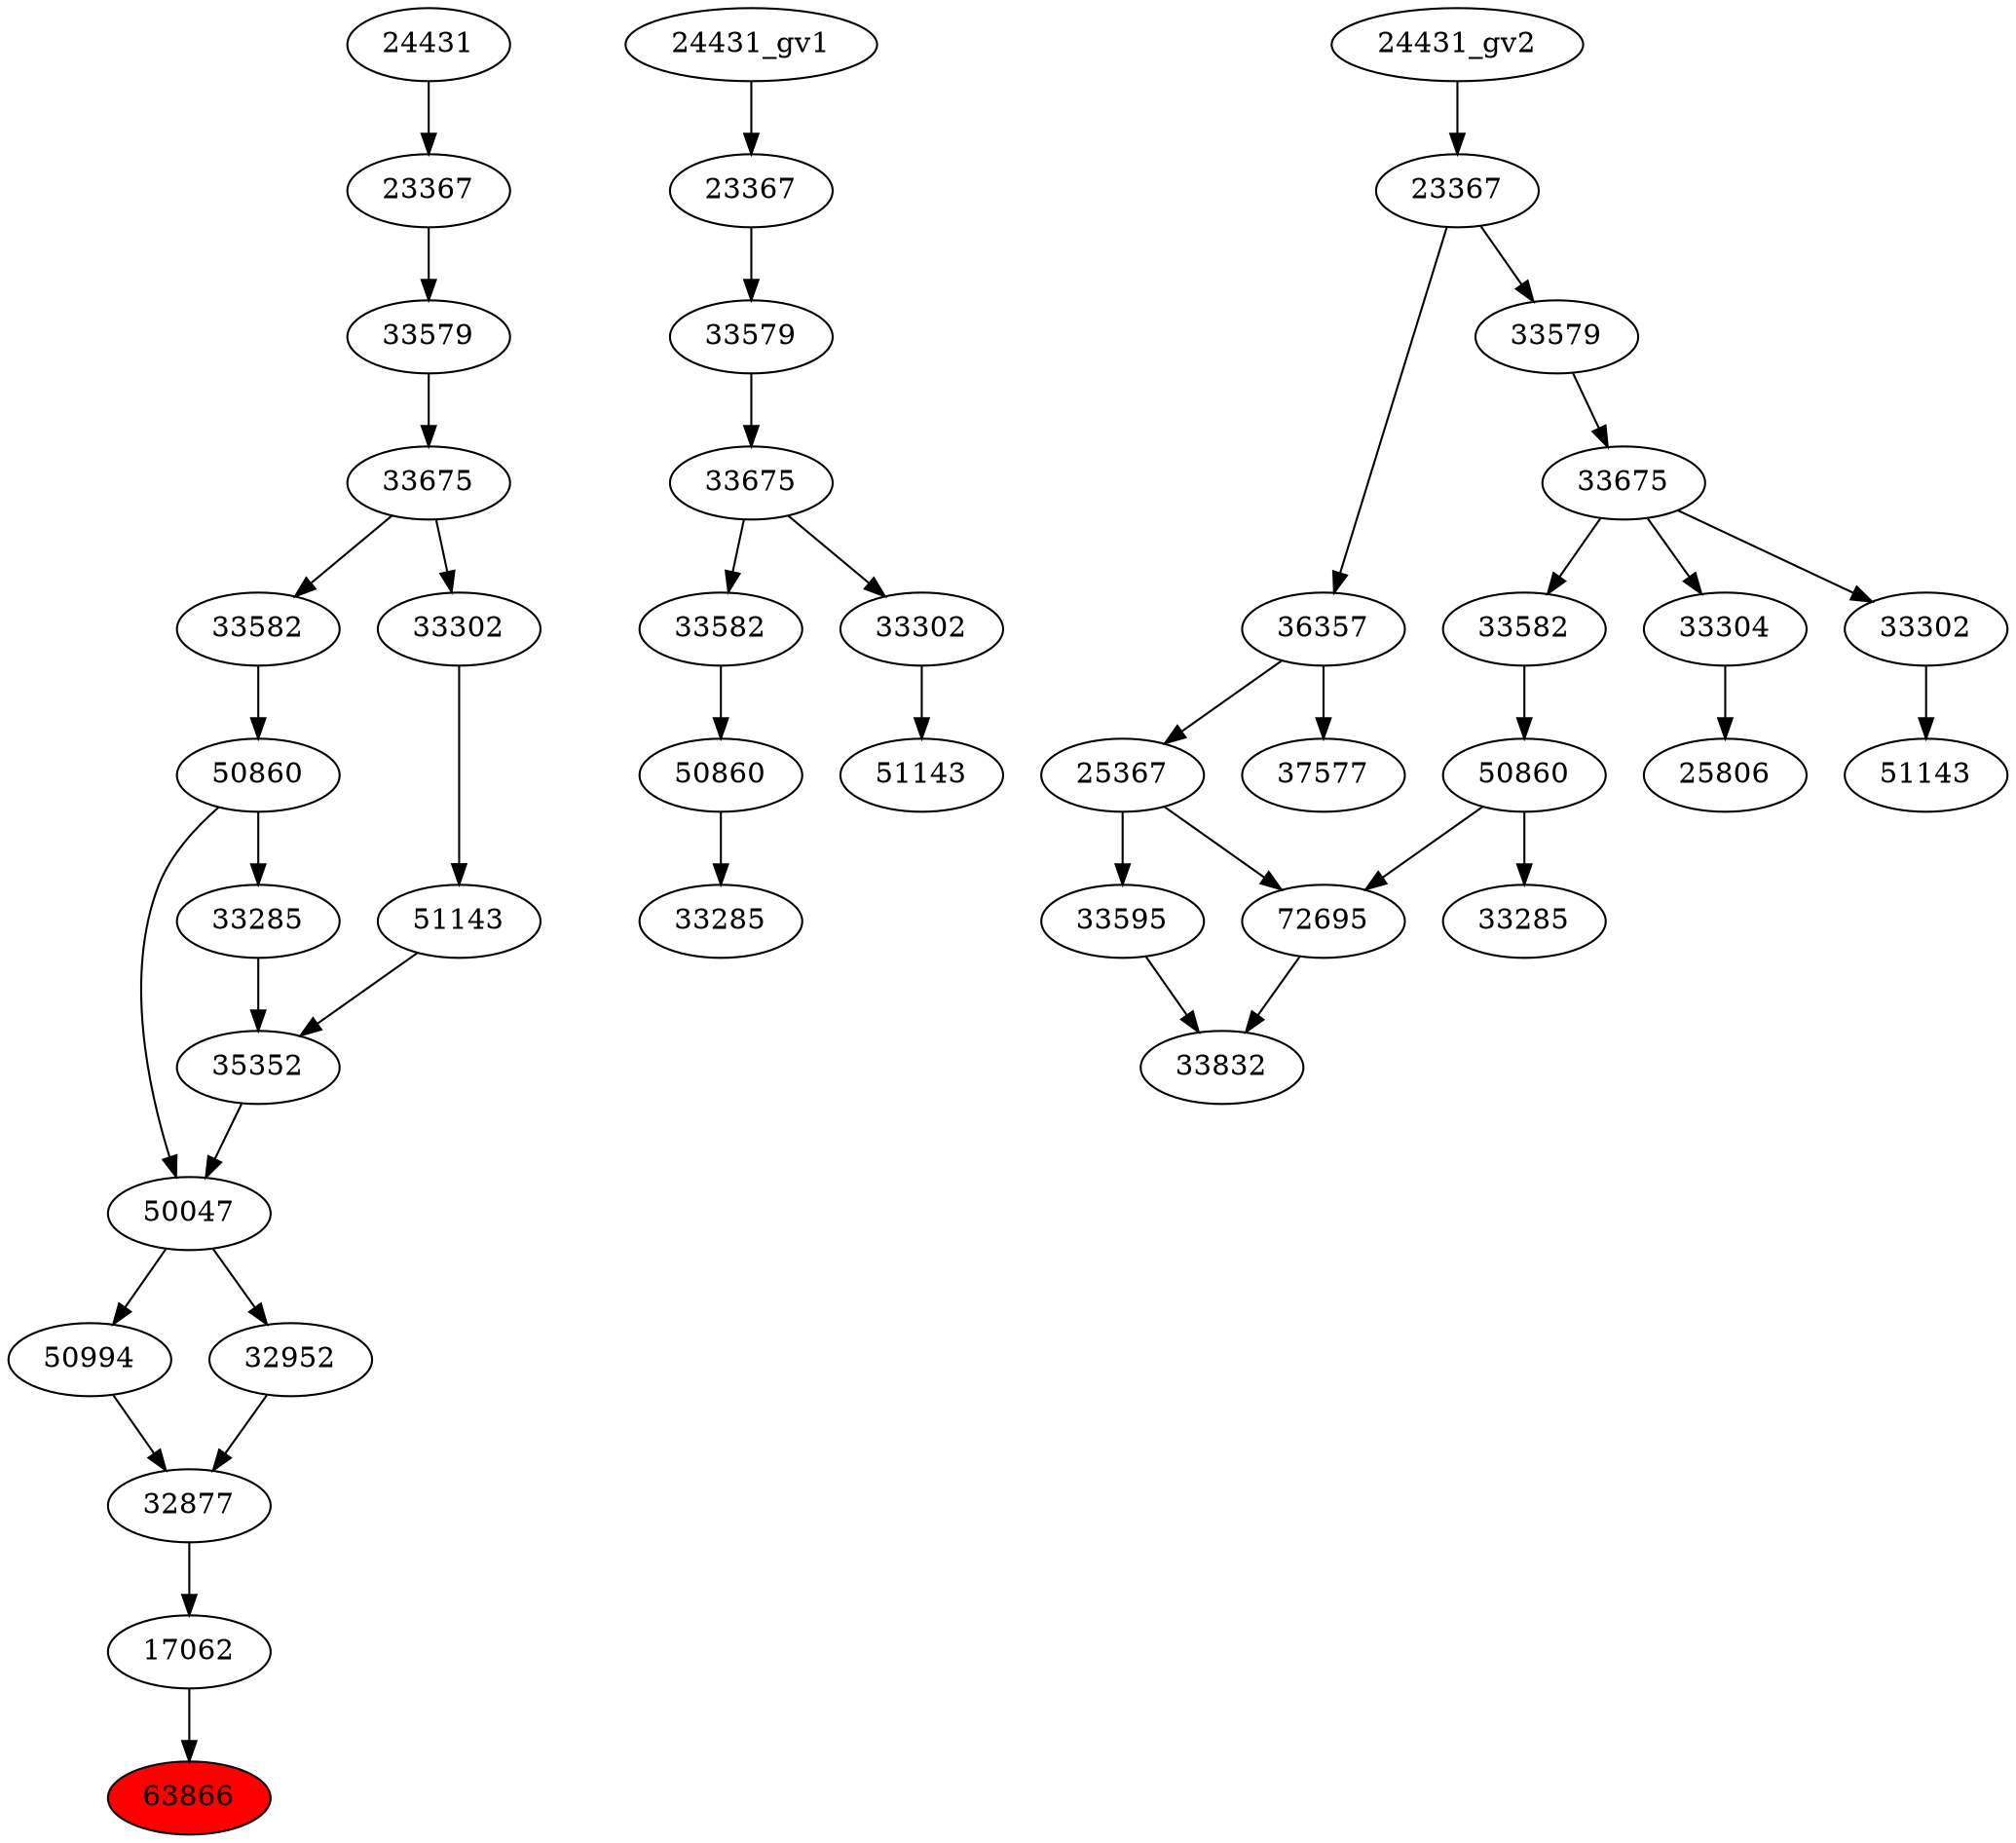 strict digraph root {
	node [label="\N"];
	{
		node [fillcolor="",
			label="\N",
			style=""
		];
		63866		 [fillcolor=red,
			label=63866,
			style=filled];
		17062		 [label=17062];
		17062 -> 63866;
		32877		 [label=32877];
		32877 -> 17062;
		50994		 [label=50994];
		50994 -> 32877;
		32952		 [label=32952];
		32952 -> 32877;
		50047		 [label=50047];
		50047 -> 50994;
		50047 -> 32952;
		35352		 [label=35352];
		35352 -> 50047;
		50860		 [label=50860];
		50860 -> 50047;
		33285		 [label=33285];
		50860 -> 33285;
		33285 -> 35352;
		51143		 [label=51143];
		51143 -> 35352;
		33582		 [label=33582];
		33582 -> 50860;
		33302		 [label=33302];
		33302 -> 51143;
		33675		 [label=33675];
		33675 -> 33582;
		33675 -> 33302;
		33579		 [label=33579];
		33579 -> 33675;
		23367		 [label=23367];
		23367 -> 33579;
		24431		 [label=24431];
		24431 -> 23367;
	}
	{
		node [label="\N"];
		"50860_gv1"		 [label=50860];
		"33285_gv1"		 [label=33285];
		"50860_gv1" -> "33285_gv1";
		"33582_gv1"		 [label=33582];
		"33582_gv1" -> "50860_gv1";
		"51143_gv1"		 [label=51143];
		"33302_gv1"		 [label=33302];
		"33302_gv1" -> "51143_gv1";
		"33675_gv1"		 [label=33675];
		"33675_gv1" -> "33582_gv1";
		"33675_gv1" -> "33302_gv1";
		"33579_gv1"		 [label=33579];
		"33579_gv1" -> "33675_gv1";
		"23367_gv1"		 [label=23367];
		"23367_gv1" -> "33579_gv1";
		"24431_gv1" -> "23367_gv1";
	}
	{
		node [label="\N"];
		33832		 [label=33832];
		72695		 [label=72695];
		72695 -> 33832;
		33595		 [label=33595];
		33595 -> 33832;
		"50860_gv2"		 [label=50860];
		"50860_gv2" -> 72695;
		"33285_gv2"		 [label=33285];
		"50860_gv2" -> "33285_gv2";
		"33582_gv2"		 [label=33582];
		"33582_gv2" -> "50860_gv2";
		25367		 [label=25367];
		25367 -> 72695;
		25367 -> 33595;
		25806		 [label=25806];
		33304		 [label=33304];
		33304 -> 25806;
		37577		 [label=37577];
		36357		 [label=36357];
		36357 -> 25367;
		36357 -> 37577;
		"33675_gv2"		 [label=33675];
		"33675_gv2" -> "33582_gv2";
		"33675_gv2" -> 33304;
		"33302_gv2"		 [label=33302];
		"33675_gv2" -> "33302_gv2";
		"51143_gv2"		 [label=51143];
		"33302_gv2" -> "51143_gv2";
		"23367_gv2"		 [label=23367];
		"23367_gv2" -> 36357;
		"33579_gv2"		 [label=33579];
		"23367_gv2" -> "33579_gv2";
		"33579_gv2" -> "33675_gv2";
		"24431_gv2" -> "23367_gv2";
	}
}
